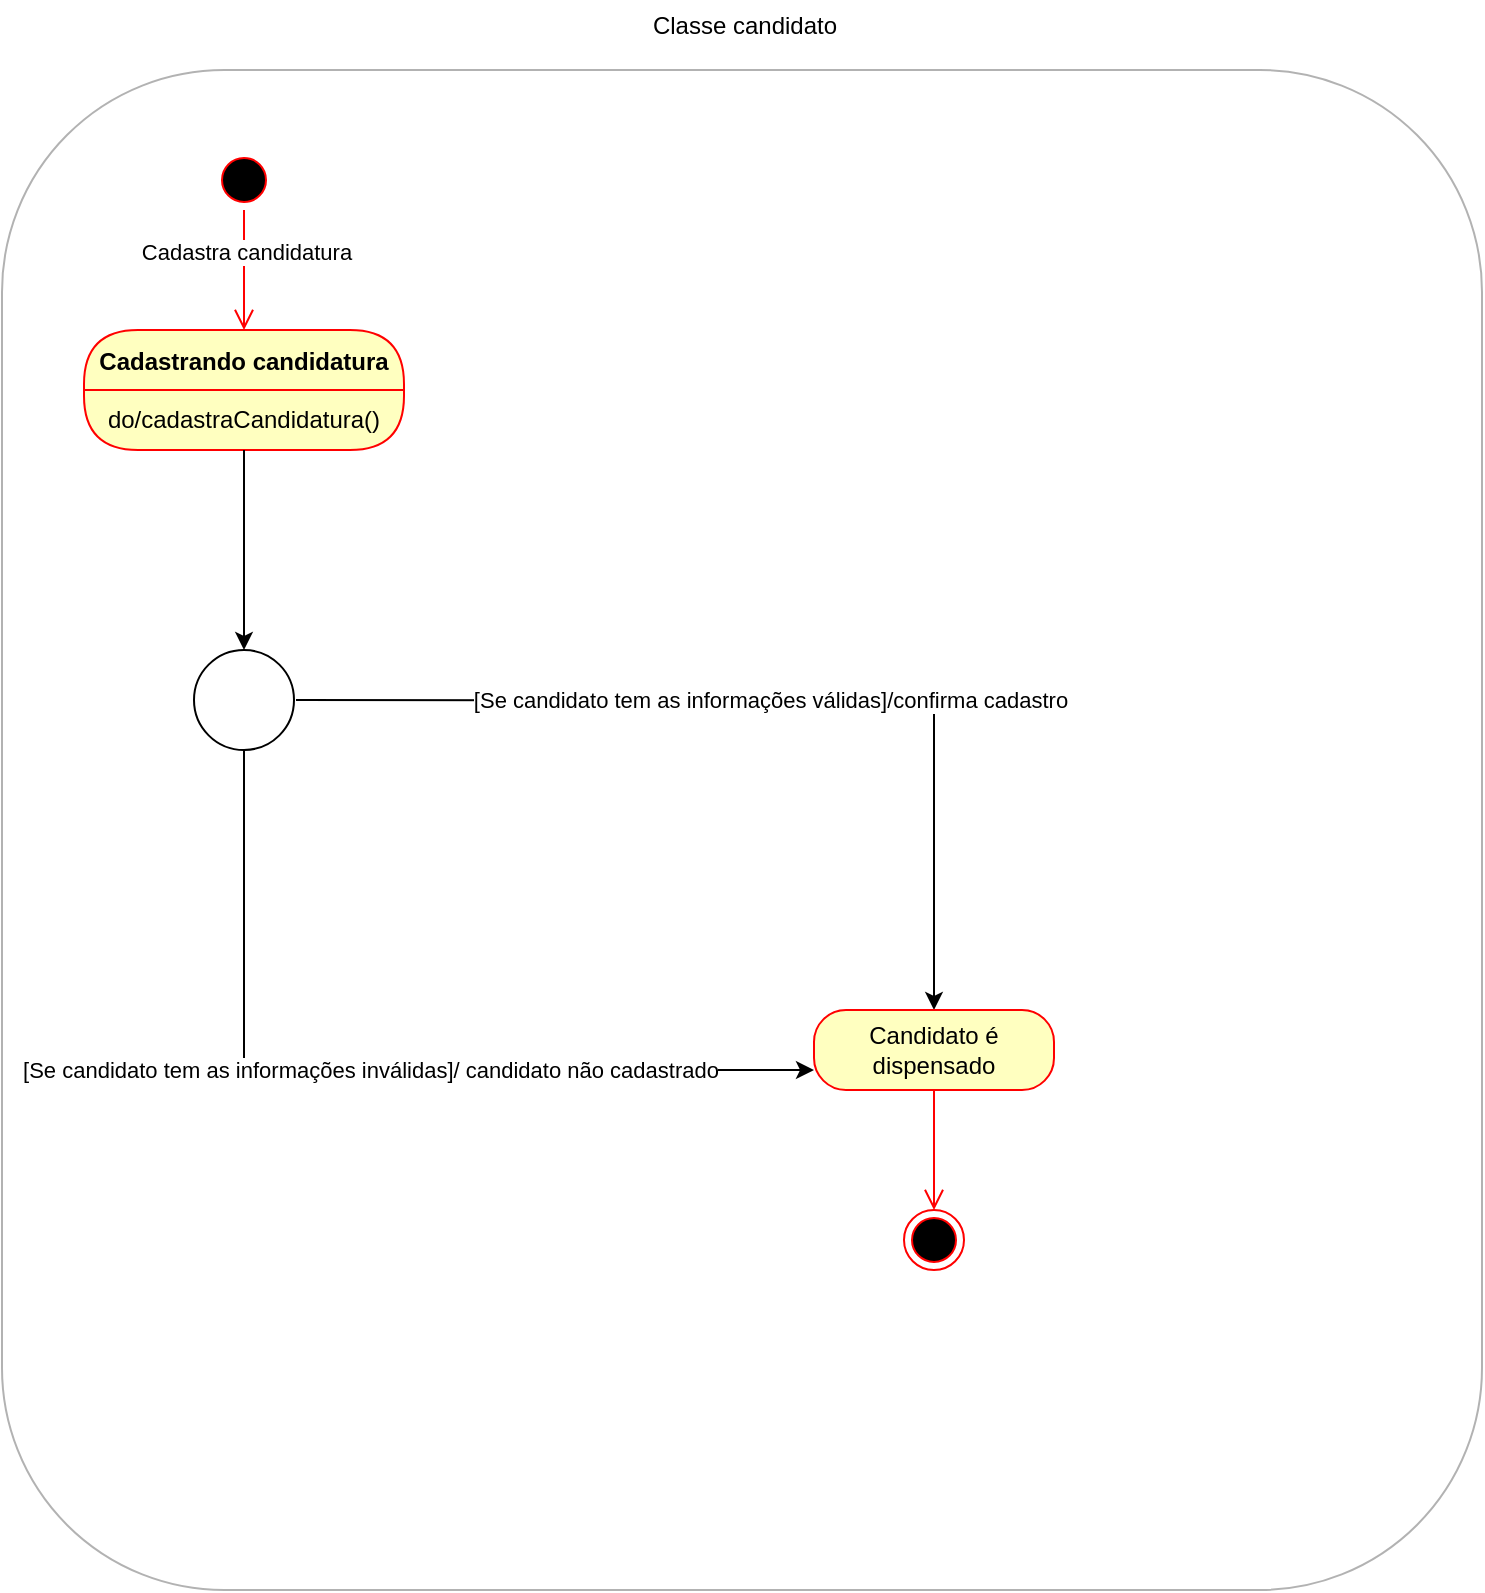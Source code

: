 <mxfile version="28.2.5">
  <diagram name="Página-1" id="1r-2fcUsko5SR1NX8gbm">
    <mxGraphModel dx="1426" dy="777" grid="1" gridSize="10" guides="1" tooltips="1" connect="1" arrows="1" fold="1" page="1" pageScale="1" pageWidth="827" pageHeight="1169" math="0" shadow="0">
      <root>
        <mxCell id="0" />
        <mxCell id="1" parent="0" />
        <mxCell id="nRylTv0DqsdNGQieuV3L-15" value="" style="rounded=1;whiteSpace=wrap;html=1;opacity=30;" vertex="1" parent="1">
          <mxGeometry x="44" y="50" width="740" height="760" as="geometry" />
        </mxCell>
        <mxCell id="nRylTv0DqsdNGQieuV3L-1" value="" style="ellipse;html=1;shape=startState;fillColor=#000000;strokeColor=#ff0000;" vertex="1" parent="1">
          <mxGeometry x="150" y="90" width="30" height="30" as="geometry" />
        </mxCell>
        <mxCell id="nRylTv0DqsdNGQieuV3L-2" value="Cadastra candidatura" style="edgeStyle=orthogonalEdgeStyle;html=1;verticalAlign=bottom;endArrow=open;endSize=8;strokeColor=#ff0000;rounded=0;" edge="1" source="nRylTv0DqsdNGQieuV3L-1" parent="1">
          <mxGeometry relative="1" as="geometry">
            <mxPoint x="165" y="180" as="targetPoint" />
          </mxGeometry>
        </mxCell>
        <mxCell id="nRylTv0DqsdNGQieuV3L-3" value="Cadastrando candidatura" style="swimlane;fontStyle=1;align=center;verticalAlign=middle;childLayout=stackLayout;horizontal=1;startSize=30;horizontalStack=0;resizeParent=0;resizeLast=1;container=0;fontColor=#000000;collapsible=0;rounded=1;arcSize=30;strokeColor=#ff0000;fillColor=#ffffc0;swimlaneFillColor=#ffffc0;dropTarget=0;" vertex="1" parent="1">
          <mxGeometry x="85" y="180" width="160" height="60" as="geometry" />
        </mxCell>
        <mxCell id="nRylTv0DqsdNGQieuV3L-4" value="do/cadastraCandidatura()" style="text;html=1;strokeColor=none;fillColor=none;align=center;verticalAlign=middle;spacingLeft=4;spacingRight=4;whiteSpace=wrap;overflow=hidden;rotatable=0;fontColor=#000000;" vertex="1" parent="nRylTv0DqsdNGQieuV3L-3">
          <mxGeometry y="30" width="160" height="30" as="geometry" />
        </mxCell>
        <mxCell id="nRylTv0DqsdNGQieuV3L-8" value="[Se candidato tem as informações válidas]/confirma cadastro" style="edgeStyle=orthogonalEdgeStyle;rounded=0;orthogonalLoop=1;jettySize=auto;html=1;entryX=0.5;entryY=0;entryDx=0;entryDy=0;" edge="1" parent="1" target="nRylTv0DqsdNGQieuV3L-12">
          <mxGeometry relative="1" as="geometry">
            <mxPoint x="501" y="365" as="targetPoint" />
            <mxPoint x="191" y="365" as="sourcePoint" />
            <mxPoint as="offset" />
          </mxGeometry>
        </mxCell>
        <mxCell id="nRylTv0DqsdNGQieuV3L-11" value="[Se candidato tem as informações inválidas]/ candidato não cadastrado" style="edgeStyle=orthogonalEdgeStyle;rounded=0;orthogonalLoop=1;jettySize=auto;html=1;entryX=0;entryY=0.75;entryDx=0;entryDy=0;" edge="1" parent="1" source="nRylTv0DqsdNGQieuV3L-7" target="nRylTv0DqsdNGQieuV3L-12">
          <mxGeometry relative="1" as="geometry">
            <mxPoint x="165" y="580" as="targetPoint" />
            <Array as="points">
              <mxPoint x="165" y="550" />
            </Array>
          </mxGeometry>
        </mxCell>
        <mxCell id="nRylTv0DqsdNGQieuV3L-7" value="" style="ellipse;whiteSpace=wrap;html=1;aspect=fixed;" vertex="1" parent="1">
          <mxGeometry x="140" y="340" width="50" height="50" as="geometry" />
        </mxCell>
        <mxCell id="nRylTv0DqsdNGQieuV3L-6" style="edgeStyle=orthogonalEdgeStyle;rounded=0;orthogonalLoop=1;jettySize=auto;html=1;" edge="1" parent="1" source="nRylTv0DqsdNGQieuV3L-4" target="nRylTv0DqsdNGQieuV3L-7">
          <mxGeometry relative="1" as="geometry">
            <mxPoint x="165" y="310" as="targetPoint" />
          </mxGeometry>
        </mxCell>
        <mxCell id="nRylTv0DqsdNGQieuV3L-12" value="Candidato é dispensado" style="rounded=1;whiteSpace=wrap;html=1;arcSize=40;fontColor=#000000;fillColor=#ffffc0;strokeColor=#ff0000;" vertex="1" parent="1">
          <mxGeometry x="450" y="520" width="120" height="40" as="geometry" />
        </mxCell>
        <mxCell id="nRylTv0DqsdNGQieuV3L-13" value="" style="edgeStyle=orthogonalEdgeStyle;html=1;verticalAlign=bottom;endArrow=open;endSize=8;strokeColor=#ff0000;rounded=0;" edge="1" source="nRylTv0DqsdNGQieuV3L-12" parent="1">
          <mxGeometry relative="1" as="geometry">
            <mxPoint x="510" y="620" as="targetPoint" />
          </mxGeometry>
        </mxCell>
        <mxCell id="nRylTv0DqsdNGQieuV3L-14" value="" style="ellipse;html=1;shape=endState;fillColor=#000000;strokeColor=#ff0000;" vertex="1" parent="1">
          <mxGeometry x="495" y="620" width="30" height="30" as="geometry" />
        </mxCell>
        <mxCell id="nRylTv0DqsdNGQieuV3L-16" value="Classe candidato&lt;div&gt;&lt;br&gt;&lt;/div&gt;" style="text;html=1;align=center;verticalAlign=middle;resizable=0;points=[];autosize=1;strokeColor=none;fillColor=none;" vertex="1" parent="1">
          <mxGeometry x="355" y="15" width="120" height="40" as="geometry" />
        </mxCell>
      </root>
    </mxGraphModel>
  </diagram>
</mxfile>
